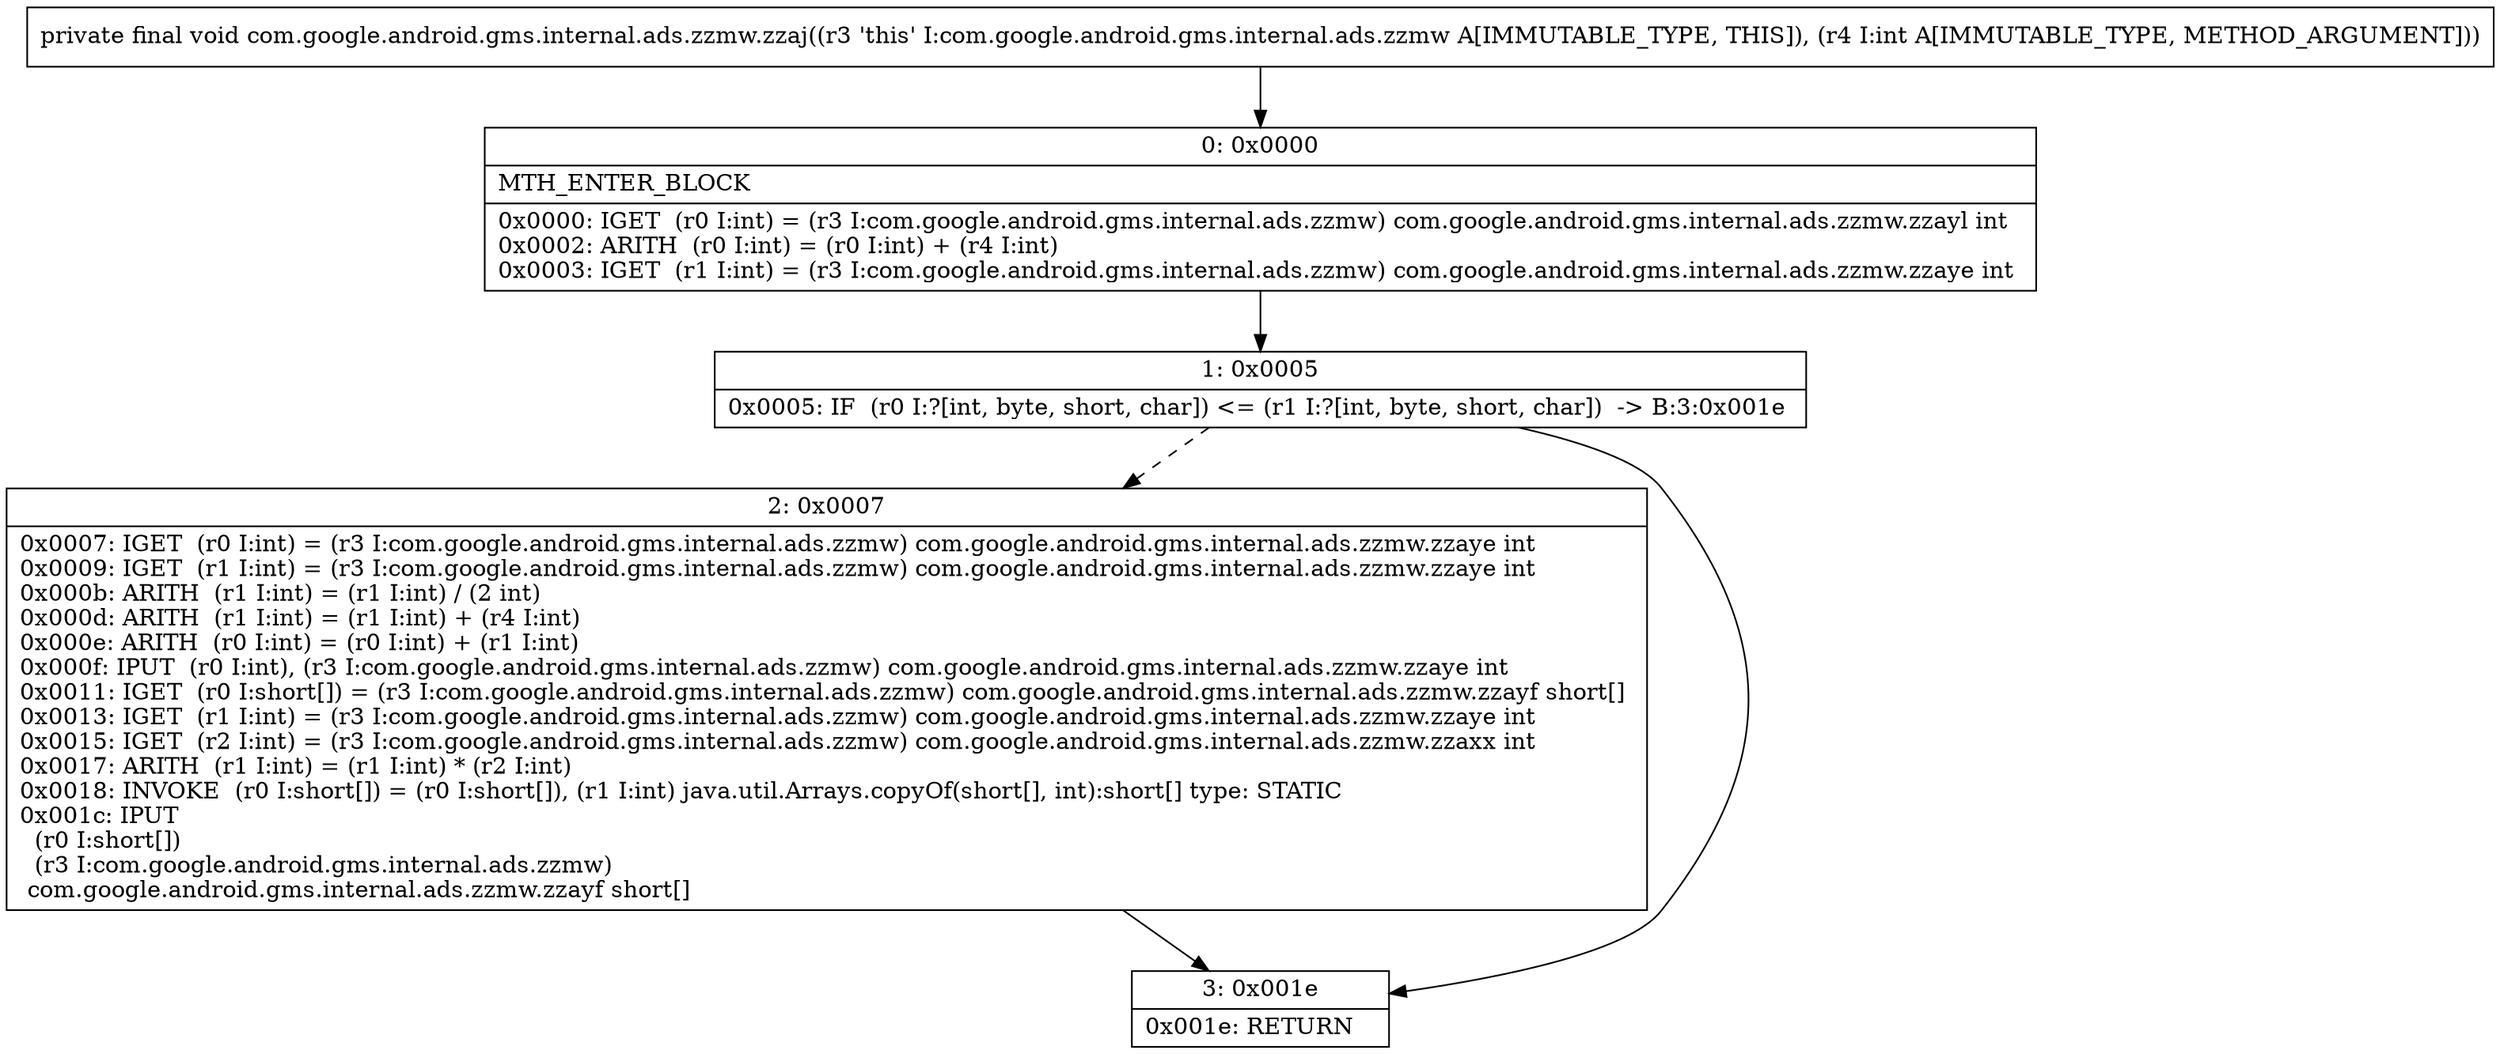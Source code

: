 digraph "CFG forcom.google.android.gms.internal.ads.zzmw.zzaj(I)V" {
Node_0 [shape=record,label="{0\:\ 0x0000|MTH_ENTER_BLOCK\l|0x0000: IGET  (r0 I:int) = (r3 I:com.google.android.gms.internal.ads.zzmw) com.google.android.gms.internal.ads.zzmw.zzayl int \l0x0002: ARITH  (r0 I:int) = (r0 I:int) + (r4 I:int) \l0x0003: IGET  (r1 I:int) = (r3 I:com.google.android.gms.internal.ads.zzmw) com.google.android.gms.internal.ads.zzmw.zzaye int \l}"];
Node_1 [shape=record,label="{1\:\ 0x0005|0x0005: IF  (r0 I:?[int, byte, short, char]) \<= (r1 I:?[int, byte, short, char])  \-\> B:3:0x001e \l}"];
Node_2 [shape=record,label="{2\:\ 0x0007|0x0007: IGET  (r0 I:int) = (r3 I:com.google.android.gms.internal.ads.zzmw) com.google.android.gms.internal.ads.zzmw.zzaye int \l0x0009: IGET  (r1 I:int) = (r3 I:com.google.android.gms.internal.ads.zzmw) com.google.android.gms.internal.ads.zzmw.zzaye int \l0x000b: ARITH  (r1 I:int) = (r1 I:int) \/ (2 int) \l0x000d: ARITH  (r1 I:int) = (r1 I:int) + (r4 I:int) \l0x000e: ARITH  (r0 I:int) = (r0 I:int) + (r1 I:int) \l0x000f: IPUT  (r0 I:int), (r3 I:com.google.android.gms.internal.ads.zzmw) com.google.android.gms.internal.ads.zzmw.zzaye int \l0x0011: IGET  (r0 I:short[]) = (r3 I:com.google.android.gms.internal.ads.zzmw) com.google.android.gms.internal.ads.zzmw.zzayf short[] \l0x0013: IGET  (r1 I:int) = (r3 I:com.google.android.gms.internal.ads.zzmw) com.google.android.gms.internal.ads.zzmw.zzaye int \l0x0015: IGET  (r2 I:int) = (r3 I:com.google.android.gms.internal.ads.zzmw) com.google.android.gms.internal.ads.zzmw.zzaxx int \l0x0017: ARITH  (r1 I:int) = (r1 I:int) * (r2 I:int) \l0x0018: INVOKE  (r0 I:short[]) = (r0 I:short[]), (r1 I:int) java.util.Arrays.copyOf(short[], int):short[] type: STATIC \l0x001c: IPUT  \l  (r0 I:short[])\l  (r3 I:com.google.android.gms.internal.ads.zzmw)\l com.google.android.gms.internal.ads.zzmw.zzayf short[] \l}"];
Node_3 [shape=record,label="{3\:\ 0x001e|0x001e: RETURN   \l}"];
MethodNode[shape=record,label="{private final void com.google.android.gms.internal.ads.zzmw.zzaj((r3 'this' I:com.google.android.gms.internal.ads.zzmw A[IMMUTABLE_TYPE, THIS]), (r4 I:int A[IMMUTABLE_TYPE, METHOD_ARGUMENT])) }"];
MethodNode -> Node_0;
Node_0 -> Node_1;
Node_1 -> Node_2[style=dashed];
Node_1 -> Node_3;
Node_2 -> Node_3;
}

